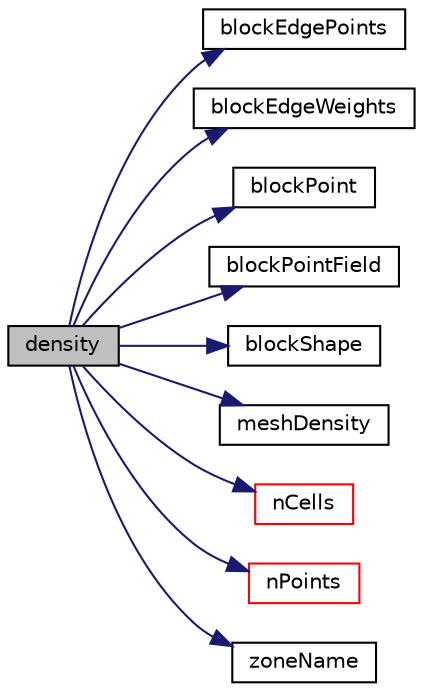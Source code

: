 digraph "density"
{
  bgcolor="transparent";
  edge [fontname="Helvetica",fontsize="10",labelfontname="Helvetica",labelfontsize="10"];
  node [fontname="Helvetica",fontsize="10",shape=record];
  rankdir="LR";
  Node1 [label="density",height=0.2,width=0.4,color="black", fillcolor="grey75", style="filled", fontcolor="black"];
  Node1 -> Node2 [color="midnightblue",fontsize="10",style="solid",fontname="Helvetica"];
  Node2 [label="blockEdgePoints",height=0.2,width=0.4,color="black",URL="$a00147.html#aca34d2325a34888867a7c7af9c2ea3f7",tooltip="Return the block points along each edge. "];
  Node1 -> Node3 [color="midnightblue",fontsize="10",style="solid",fontname="Helvetica"];
  Node3 [label="blockEdgeWeights",height=0.2,width=0.4,color="black",URL="$a00147.html#a0e4047ccb134cc6556eb1766c35cdecd",tooltip="Return the weightings along each edge. "];
  Node1 -> Node4 [color="midnightblue",fontsize="10",style="solid",fontname="Helvetica"];
  Node4 [label="blockPoint",height=0.2,width=0.4,color="black",URL="$a00147.html#a91d71ad50b0c7e0a6fa443da65086b33",tooltip="Return block point at local label i. "];
  Node1 -> Node5 [color="midnightblue",fontsize="10",style="solid",fontname="Helvetica"];
  Node5 [label="blockPointField",height=0.2,width=0.4,color="black",URL="$a00147.html#a7e899a121488dbc3b7c092d9b60ab58d",tooltip="Reference to point field defining the block mesh. "];
  Node1 -> Node6 [color="midnightblue",fontsize="10",style="solid",fontname="Helvetica"];
  Node6 [label="blockShape",height=0.2,width=0.4,color="black",URL="$a00147.html#aff83e51cf1b481aca0b15da3d551e8ab",tooltip="Return the block shape. "];
  Node1 -> Node7 [color="midnightblue",fontsize="10",style="solid",fontname="Helvetica"];
  Node7 [label="meshDensity",height=0.2,width=0.4,color="black",URL="$a00147.html#a1293ba8e67c92d71c1b87beff6dd0ef8",tooltip="Return the mesh density (number of cells) in the i,j,k directions. "];
  Node1 -> Node8 [color="midnightblue",fontsize="10",style="solid",fontname="Helvetica"];
  Node8 [label="nCells",height=0.2,width=0.4,color="red",URL="$a00147.html#a64b8b46474949f76335a2cbacc8d823f",tooltip="Return the number of cells. "];
  Node1 -> Node9 [color="midnightblue",fontsize="10",style="solid",fontname="Helvetica"];
  Node9 [label="nPoints",height=0.2,width=0.4,color="red",URL="$a00147.html#a93e675cb029e8c25fa49b65c40a31cc5",tooltip="Return the number of points. "];
  Node1 -> Node10 [color="midnightblue",fontsize="10",style="solid",fontname="Helvetica"];
  Node10 [label="zoneName",height=0.2,width=0.4,color="black",URL="$a00147.html#a401ed708d9921df4739b6047bb515026",tooltip="Return the (optional) zone name. "];
}
